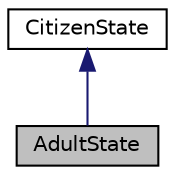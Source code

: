 digraph "AdultState"
{
 // LATEX_PDF_SIZE
  edge [fontname="Helvetica",fontsize="10",labelfontname="Helvetica",labelfontsize="10"];
  node [fontname="Helvetica",fontsize="10",shape=record];
  Node1 [label="AdultState",height=0.2,width=0.4,color="black", fillcolor="grey75", style="filled", fontcolor="black",tooltip="Represents the Adult state of a citizen."];
  Node2 -> Node1 [dir="back",color="midnightblue",fontsize="10",style="solid"];
  Node2 [label="CitizenState",height=0.2,width=0.4,color="black", fillcolor="white", style="filled",URL="$classCitizenState.html",tooltip="Abstract base class representing the state of a citizen."];
}
